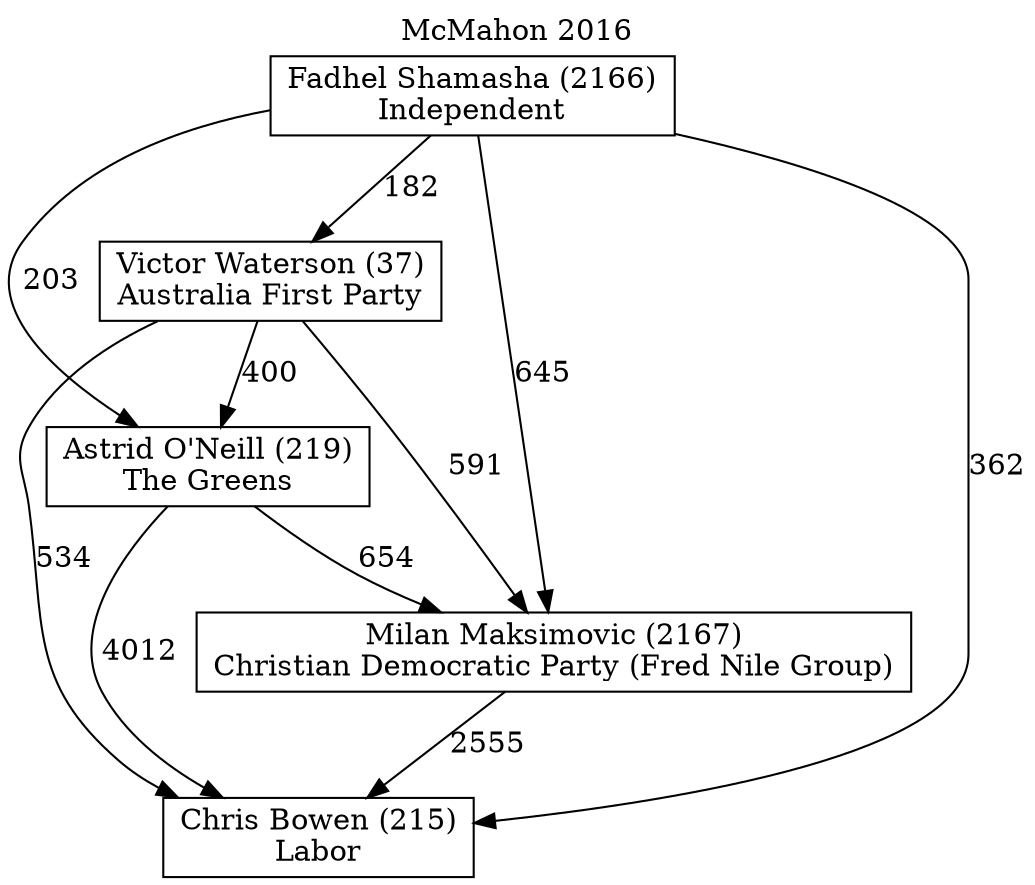 // House preference flow
digraph "Chris Bowen (215)_McMahon_2016" {
	graph [label="McMahon 2016" labelloc=t mclimit=10]
	node [shape=box]
	"Milan Maksimovic (2167)" [label="Milan Maksimovic (2167)
Christian Democratic Party (Fred Nile Group)"]
	"Chris Bowen (215)" [label="Chris Bowen (215)
Labor"]
	"Astrid O'Neill (219)" [label="Astrid O'Neill (219)
The Greens"]
	"Victor Waterson (37)" [label="Victor Waterson (37)
Australia First Party"]
	"Fadhel Shamasha (2166)" [label="Fadhel Shamasha (2166)
Independent"]
	"Victor Waterson (37)" -> "Milan Maksimovic (2167)" [label=591]
	"Milan Maksimovic (2167)" -> "Chris Bowen (215)" [label=2555]
	"Victor Waterson (37)" -> "Astrid O'Neill (219)" [label=400]
	"Astrid O'Neill (219)" -> "Chris Bowen (215)" [label=4012]
	"Fadhel Shamasha (2166)" -> "Chris Bowen (215)" [label=362]
	"Fadhel Shamasha (2166)" -> "Milan Maksimovic (2167)" [label=645]
	"Fadhel Shamasha (2166)" -> "Astrid O'Neill (219)" [label=203]
	"Victor Waterson (37)" -> "Chris Bowen (215)" [label=534]
	"Fadhel Shamasha (2166)" -> "Victor Waterson (37)" [label=182]
	"Astrid O'Neill (219)" -> "Milan Maksimovic (2167)" [label=654]
}

